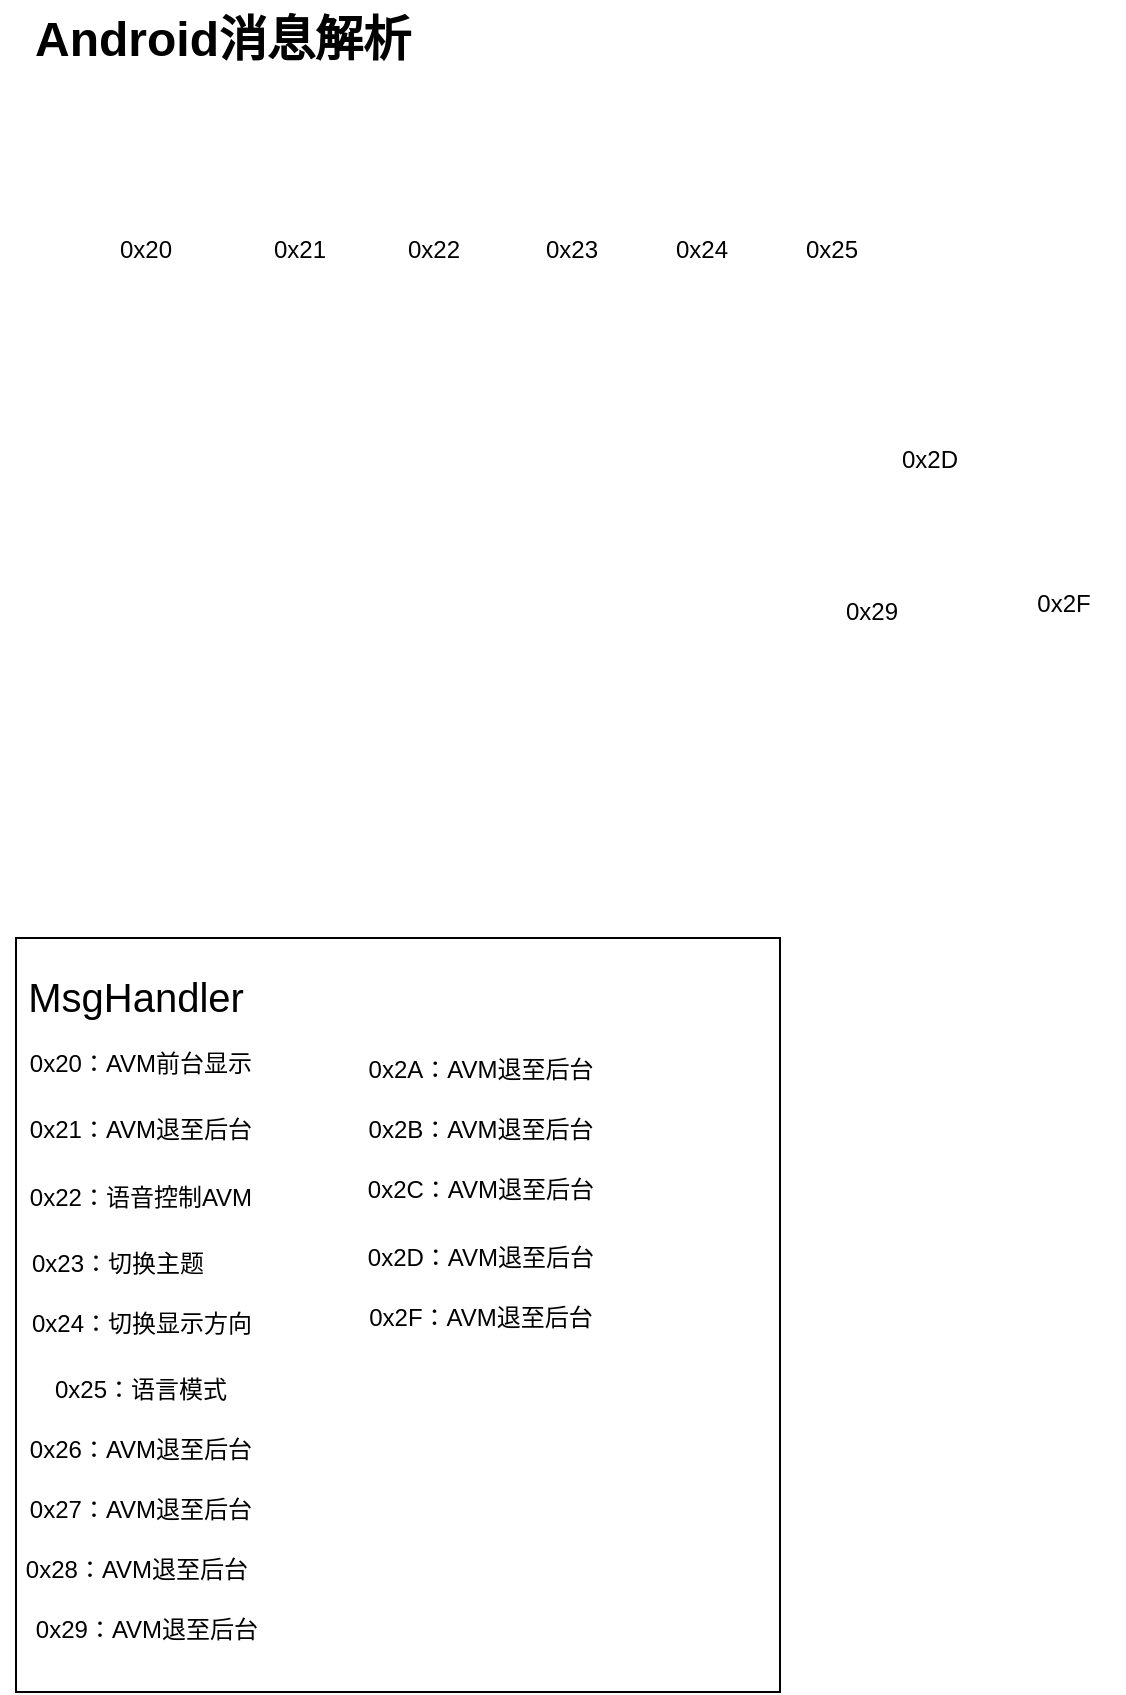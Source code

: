 <mxfile version="22.1.11" type="github">
  <diagram name="第 1 页" id="gJ-0IFceFZDGzHO0j6Qg">
    <mxGraphModel dx="622" dy="383" grid="0" gridSize="10" guides="1" tooltips="1" connect="1" arrows="1" fold="1" page="1" pageScale="1" pageWidth="827" pageHeight="1169" math="0" shadow="0">
      <root>
        <mxCell id="0" />
        <mxCell id="1" parent="0" />
        <mxCell id="mgaB8ZRoU7k9B6jFIUm_-3" value="Android消息解析" style="text;strokeColor=none;fillColor=none;html=1;fontSize=24;fontStyle=1;verticalAlign=middle;align=center;" parent="1" vertex="1">
          <mxGeometry x="100" y="43" width="100" height="40" as="geometry" />
        </mxCell>
        <mxCell id="nlna6v_LmmTtRzZrwIii-4" value="0x20" style="text;html=1;strokeColor=none;fillColor=none;align=center;verticalAlign=middle;whiteSpace=wrap;rounded=0;" vertex="1" parent="1">
          <mxGeometry x="82" y="153" width="60" height="30" as="geometry" />
        </mxCell>
        <mxCell id="nlna6v_LmmTtRzZrwIii-7" value="0x2A" style="text;html=1;strokeColor=none;fillColor=none;align=center;verticalAlign=middle;whiteSpace=wrap;rounded=0;" vertex="1" parent="1">
          <mxGeometry x="219" y="560" width="60" height="30" as="geometry" />
        </mxCell>
        <mxCell id="nlna6v_LmmTtRzZrwIii-8" value="0x29" style="text;html=1;strokeColor=none;fillColor=none;align=center;verticalAlign=middle;whiteSpace=wrap;rounded=0;" vertex="1" parent="1">
          <mxGeometry x="445" y="334" width="60" height="30" as="geometry" />
        </mxCell>
        <mxCell id="nlna6v_LmmTtRzZrwIii-12" value="0x25" style="text;html=1;strokeColor=none;fillColor=none;align=center;verticalAlign=middle;whiteSpace=wrap;rounded=0;" vertex="1" parent="1">
          <mxGeometry x="425" y="153" width="60" height="30" as="geometry" />
        </mxCell>
        <mxCell id="nlna6v_LmmTtRzZrwIii-13" value="0x24" style="text;html=1;strokeColor=none;fillColor=none;align=center;verticalAlign=middle;whiteSpace=wrap;rounded=0;" vertex="1" parent="1">
          <mxGeometry x="360" y="153" width="60" height="30" as="geometry" />
        </mxCell>
        <mxCell id="nlna6v_LmmTtRzZrwIii-14" value="0x23" style="text;html=1;strokeColor=none;fillColor=none;align=center;verticalAlign=middle;whiteSpace=wrap;rounded=0;" vertex="1" parent="1">
          <mxGeometry x="295" y="153" width="60" height="30" as="geometry" />
        </mxCell>
        <mxCell id="nlna6v_LmmTtRzZrwIii-15" value="0x22" style="text;html=1;strokeColor=none;fillColor=none;align=center;verticalAlign=middle;whiteSpace=wrap;rounded=0;" vertex="1" parent="1">
          <mxGeometry x="226" y="153" width="60" height="30" as="geometry" />
        </mxCell>
        <mxCell id="nlna6v_LmmTtRzZrwIii-16" value="0x21" style="text;html=1;strokeColor=none;fillColor=none;align=center;verticalAlign=middle;whiteSpace=wrap;rounded=0;" vertex="1" parent="1">
          <mxGeometry x="159" y="153" width="60" height="30" as="geometry" />
        </mxCell>
        <mxCell id="nlna6v_LmmTtRzZrwIii-20" value="0x2D" style="text;html=1;strokeColor=none;fillColor=none;align=center;verticalAlign=middle;whiteSpace=wrap;rounded=0;" vertex="1" parent="1">
          <mxGeometry x="474" y="258" width="60" height="30" as="geometry" />
        </mxCell>
        <mxCell id="nlna6v_LmmTtRzZrwIii-21" value="0x2F" style="text;html=1;strokeColor=none;fillColor=none;align=center;verticalAlign=middle;whiteSpace=wrap;rounded=0;" vertex="1" parent="1">
          <mxGeometry x="541" y="330" width="60" height="30" as="geometry" />
        </mxCell>
        <mxCell id="nlna6v_LmmTtRzZrwIii-23" value="" style="rounded=0;whiteSpace=wrap;html=1;" vertex="1" parent="1">
          <mxGeometry x="47" y="512" width="382" height="377" as="geometry" />
        </mxCell>
        <mxCell id="nlna6v_LmmTtRzZrwIii-25" value="MsgHandler" style="text;html=1;strokeColor=none;fillColor=none;align=center;verticalAlign=middle;whiteSpace=wrap;rounded=0;fontSize=20;" vertex="1" parent="1">
          <mxGeometry x="62" y="515" width="90" height="52" as="geometry" />
        </mxCell>
        <mxCell id="nlna6v_LmmTtRzZrwIii-26" value="0x20：AVM前台显示" style="text;html=1;strokeColor=none;fillColor=none;align=center;verticalAlign=middle;whiteSpace=wrap;rounded=0;" vertex="1" parent="1">
          <mxGeometry x="42" y="560" width="135" height="30" as="geometry" />
        </mxCell>
        <mxCell id="nlna6v_LmmTtRzZrwIii-27" value="0x21：AVM退至后台" style="text;html=1;strokeColor=none;fillColor=none;align=center;verticalAlign=middle;whiteSpace=wrap;rounded=0;" vertex="1" parent="1">
          <mxGeometry x="42" y="593" width="135" height="30" as="geometry" />
        </mxCell>
        <mxCell id="nlna6v_LmmTtRzZrwIii-28" value="0x22：语音控制AVM" style="text;html=1;strokeColor=none;fillColor=none;align=center;verticalAlign=middle;whiteSpace=wrap;rounded=0;" vertex="1" parent="1">
          <mxGeometry x="42" y="627" width="135" height="30" as="geometry" />
        </mxCell>
        <mxCell id="nlna6v_LmmTtRzZrwIii-29" value="0x23：切换主题" style="text;html=1;strokeColor=none;fillColor=none;align=left;verticalAlign=middle;whiteSpace=wrap;rounded=0;" vertex="1" parent="1">
          <mxGeometry x="53" y="660" width="135" height="30" as="geometry" />
        </mxCell>
        <mxCell id="nlna6v_LmmTtRzZrwIii-30" value="0x24：切换显示方向" style="text;html=1;strokeColor=none;fillColor=none;align=left;verticalAlign=middle;whiteSpace=wrap;rounded=0;" vertex="1" parent="1">
          <mxGeometry x="53" y="690" width="135" height="30" as="geometry" />
        </mxCell>
        <mxCell id="nlna6v_LmmTtRzZrwIii-31" value="0x25：语言模式" style="text;html=1;strokeColor=none;fillColor=none;align=center;verticalAlign=middle;whiteSpace=wrap;rounded=0;" vertex="1" parent="1">
          <mxGeometry x="42" y="723" width="135" height="30" as="geometry" />
        </mxCell>
        <mxCell id="nlna6v_LmmTtRzZrwIii-32" value="0x26：AVM退至后台" style="text;html=1;strokeColor=none;fillColor=none;align=center;verticalAlign=middle;whiteSpace=wrap;rounded=0;" vertex="1" parent="1">
          <mxGeometry x="42" y="753" width="135" height="30" as="geometry" />
        </mxCell>
        <mxCell id="nlna6v_LmmTtRzZrwIii-33" value="0x27：AVM退至后台" style="text;html=1;strokeColor=none;fillColor=none;align=center;verticalAlign=middle;whiteSpace=wrap;rounded=0;" vertex="1" parent="1">
          <mxGeometry x="42" y="783" width="135" height="30" as="geometry" />
        </mxCell>
        <mxCell id="nlna6v_LmmTtRzZrwIii-35" value="0x28：AVM退至后台" style="text;html=1;strokeColor=none;fillColor=none;align=center;verticalAlign=middle;whiteSpace=wrap;rounded=0;" vertex="1" parent="1">
          <mxGeometry x="39.5" y="813" width="135" height="30" as="geometry" />
        </mxCell>
        <mxCell id="nlna6v_LmmTtRzZrwIii-36" value="0x29：AVM退至后台" style="text;html=1;strokeColor=none;fillColor=none;align=center;verticalAlign=middle;whiteSpace=wrap;rounded=0;" vertex="1" parent="1">
          <mxGeometry x="44.5" y="843" width="135" height="30" as="geometry" />
        </mxCell>
        <mxCell id="nlna6v_LmmTtRzZrwIii-37" value="0x2A：AVM退至后台" style="text;html=1;strokeColor=none;fillColor=none;align=center;verticalAlign=middle;whiteSpace=wrap;rounded=0;" vertex="1" parent="1">
          <mxGeometry x="212" y="563" width="135" height="30" as="geometry" />
        </mxCell>
        <mxCell id="nlna6v_LmmTtRzZrwIii-38" value="0x2B：AVM退至后台" style="text;html=1;strokeColor=none;fillColor=none;align=center;verticalAlign=middle;whiteSpace=wrap;rounded=0;" vertex="1" parent="1">
          <mxGeometry x="212" y="593" width="135" height="30" as="geometry" />
        </mxCell>
        <mxCell id="nlna6v_LmmTtRzZrwIii-39" value="0x2C：AVM退至后台" style="text;html=1;strokeColor=none;fillColor=none;align=center;verticalAlign=middle;whiteSpace=wrap;rounded=0;" vertex="1" parent="1">
          <mxGeometry x="212" y="623" width="135" height="30" as="geometry" />
        </mxCell>
        <mxCell id="nlna6v_LmmTtRzZrwIii-40" value="0x2D：AVM退至后台" style="text;html=1;strokeColor=none;fillColor=none;align=center;verticalAlign=middle;whiteSpace=wrap;rounded=0;" vertex="1" parent="1">
          <mxGeometry x="212" y="657" width="135" height="30" as="geometry" />
        </mxCell>
        <mxCell id="nlna6v_LmmTtRzZrwIii-41" value="0x2F：AVM退至后台" style="text;html=1;strokeColor=none;fillColor=none;align=center;verticalAlign=middle;whiteSpace=wrap;rounded=0;" vertex="1" parent="1">
          <mxGeometry x="212" y="687" width="135" height="30" as="geometry" />
        </mxCell>
      </root>
    </mxGraphModel>
  </diagram>
</mxfile>

